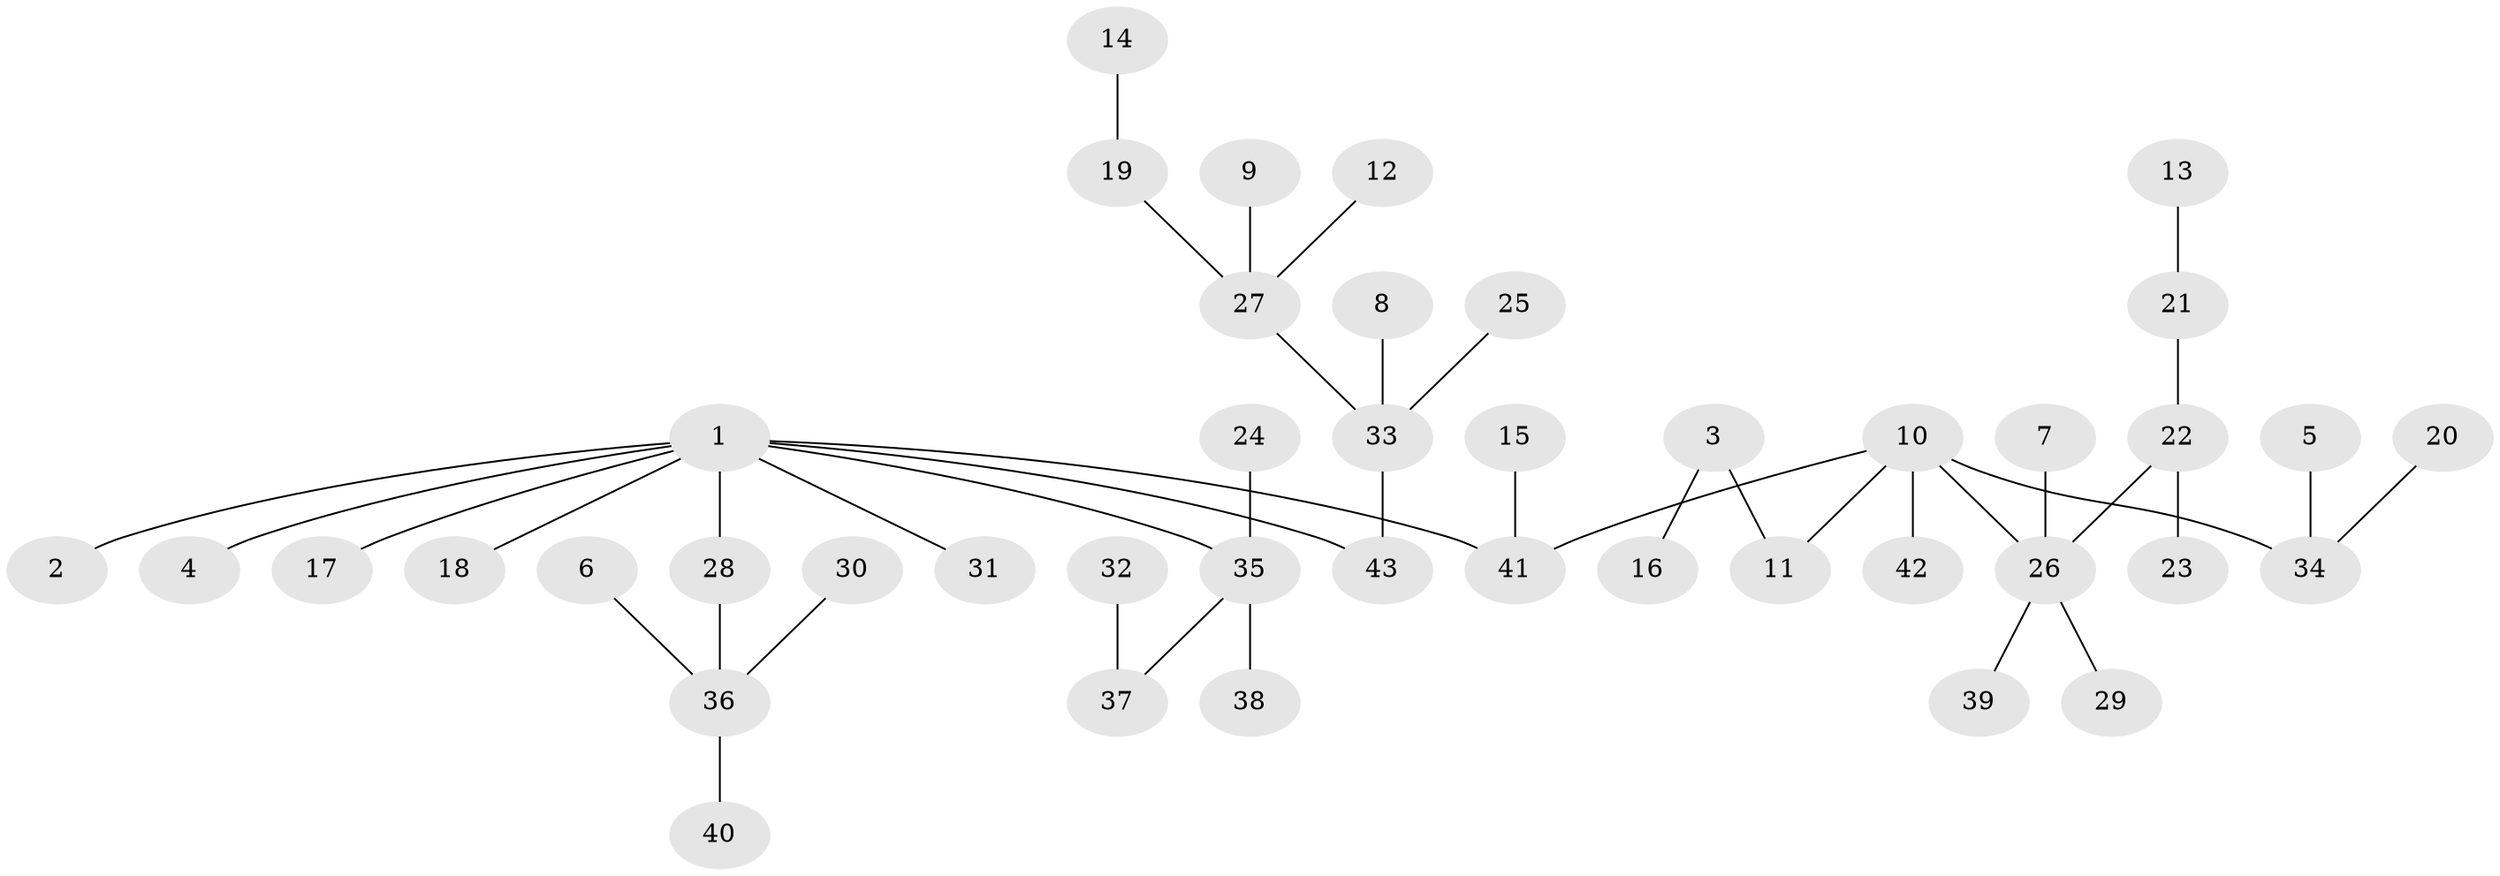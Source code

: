 // original degree distribution, {3: 0.15294117647058825, 6: 0.047058823529411764, 4: 0.07058823529411765, 5: 0.011764705882352941, 1: 0.5411764705882353, 2: 0.17647058823529413}
// Generated by graph-tools (version 1.1) at 2025/26/03/09/25 03:26:25]
// undirected, 43 vertices, 42 edges
graph export_dot {
graph [start="1"]
  node [color=gray90,style=filled];
  1;
  2;
  3;
  4;
  5;
  6;
  7;
  8;
  9;
  10;
  11;
  12;
  13;
  14;
  15;
  16;
  17;
  18;
  19;
  20;
  21;
  22;
  23;
  24;
  25;
  26;
  27;
  28;
  29;
  30;
  31;
  32;
  33;
  34;
  35;
  36;
  37;
  38;
  39;
  40;
  41;
  42;
  43;
  1 -- 2 [weight=1.0];
  1 -- 4 [weight=1.0];
  1 -- 17 [weight=1.0];
  1 -- 18 [weight=1.0];
  1 -- 28 [weight=1.0];
  1 -- 31 [weight=1.0];
  1 -- 35 [weight=1.0];
  1 -- 41 [weight=1.0];
  1 -- 43 [weight=1.0];
  3 -- 11 [weight=1.0];
  3 -- 16 [weight=1.0];
  5 -- 34 [weight=1.0];
  6 -- 36 [weight=1.0];
  7 -- 26 [weight=1.0];
  8 -- 33 [weight=1.0];
  9 -- 27 [weight=1.0];
  10 -- 11 [weight=1.0];
  10 -- 26 [weight=1.0];
  10 -- 34 [weight=1.0];
  10 -- 41 [weight=1.0];
  10 -- 42 [weight=1.0];
  12 -- 27 [weight=1.0];
  13 -- 21 [weight=1.0];
  14 -- 19 [weight=1.0];
  15 -- 41 [weight=1.0];
  19 -- 27 [weight=1.0];
  20 -- 34 [weight=1.0];
  21 -- 22 [weight=1.0];
  22 -- 23 [weight=1.0];
  22 -- 26 [weight=1.0];
  24 -- 35 [weight=1.0];
  25 -- 33 [weight=1.0];
  26 -- 29 [weight=1.0];
  26 -- 39 [weight=1.0];
  27 -- 33 [weight=1.0];
  28 -- 36 [weight=1.0];
  30 -- 36 [weight=1.0];
  32 -- 37 [weight=1.0];
  33 -- 43 [weight=1.0];
  35 -- 37 [weight=1.0];
  35 -- 38 [weight=1.0];
  36 -- 40 [weight=1.0];
}
